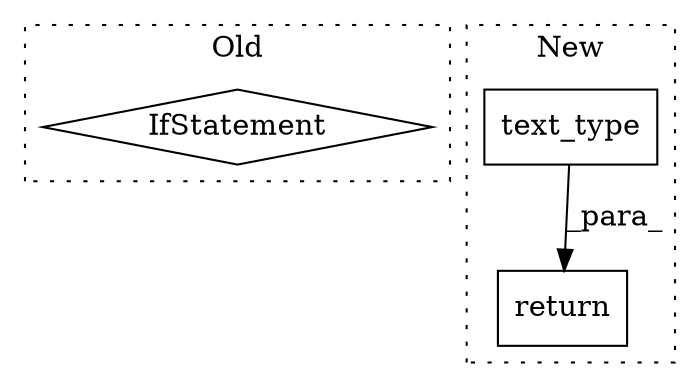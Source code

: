 digraph G {
subgraph cluster0 {
1 [label="IfStatement" a="25" s="36087,36095" l="4,2" shape="diamond"];
label = "Old";
style="dotted";
}
subgraph cluster1 {
2 [label="text_type" a="32" s="40587,40608" l="10,1" shape="box"];
3 [label="return" a="41" s="40580" l="7" shape="box"];
label = "New";
style="dotted";
}
2 -> 3 [label="_para_"];
}